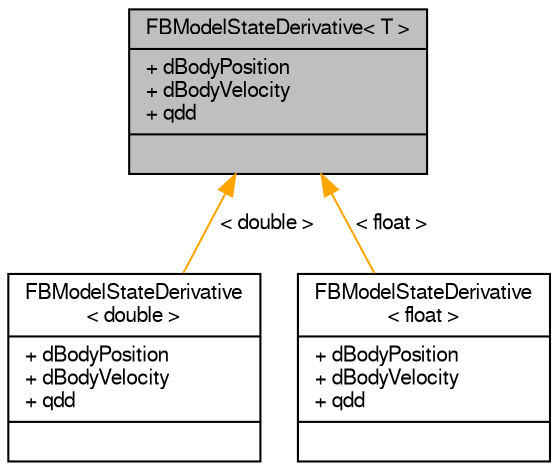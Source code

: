 digraph "FBModelStateDerivative&lt; T &gt;"
{
  edge [fontname="FreeSans",fontsize="10",labelfontname="FreeSans",labelfontsize="10"];
  node [fontname="FreeSans",fontsize="10",shape=record];
  Node1 [label="{FBModelStateDerivative\< T \>\n|+ dBodyPosition\l+ dBodyVelocity\l+ qdd\l|}",height=0.2,width=0.4,color="black", fillcolor="grey75", style="filled", fontcolor="black"];
  Node1 -> Node2 [dir="back",color="orange",fontsize="10",style="solid",label=" \< double \>" ,fontname="FreeSans"];
  Node2 [label="{FBModelStateDerivative\l\< double \>\n|+ dBodyPosition\l+ dBodyVelocity\l+ qdd\l|}",height=0.2,width=0.4,color="black", fillcolor="white", style="filled",URL="$de/dce/struct_f_b_model_state_derivative.html"];
  Node1 -> Node3 [dir="back",color="orange",fontsize="10",style="solid",label=" \< float \>" ,fontname="FreeSans"];
  Node3 [label="{FBModelStateDerivative\l\< float \>\n|+ dBodyPosition\l+ dBodyVelocity\l+ qdd\l|}",height=0.2,width=0.4,color="black", fillcolor="white", style="filled",URL="$de/dce/struct_f_b_model_state_derivative.html"];
}
